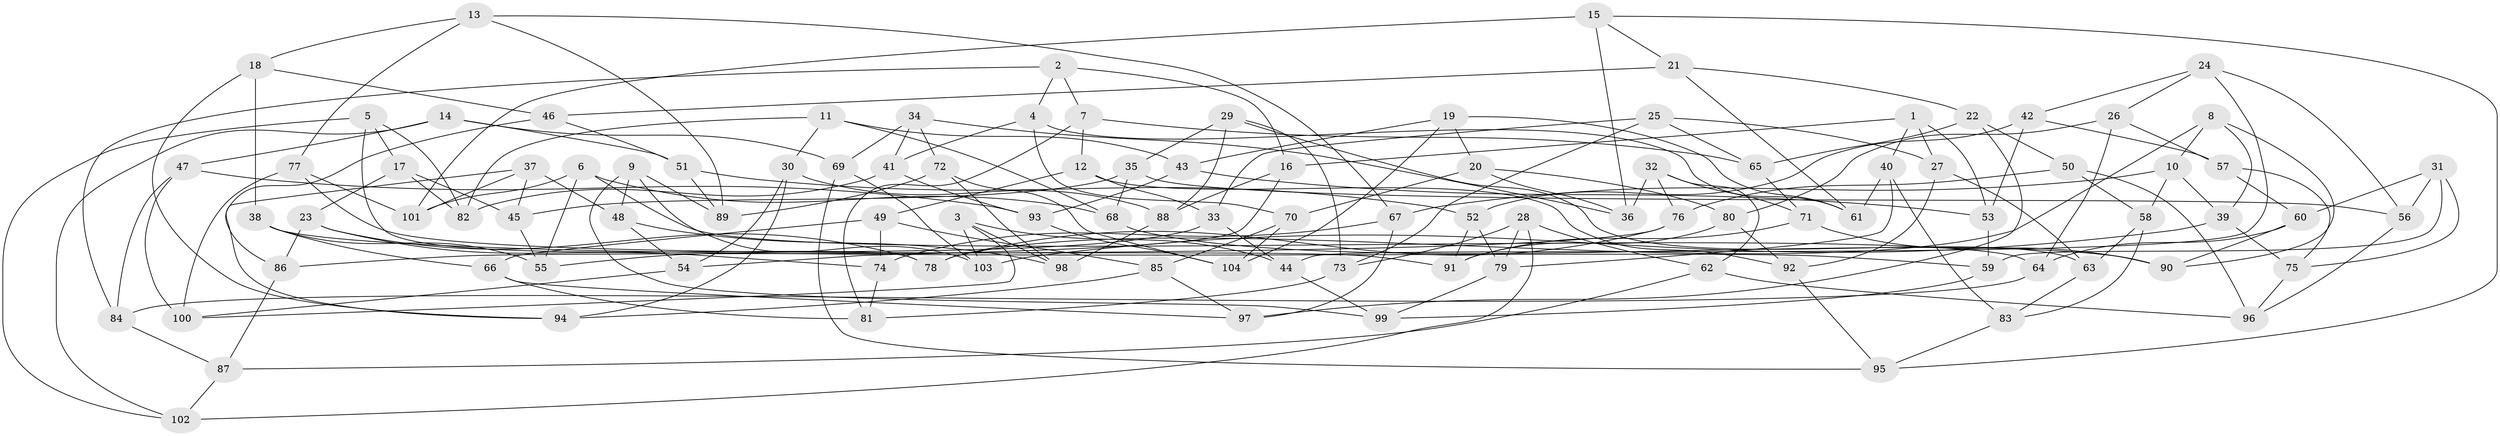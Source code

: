 // coarse degree distribution, {4: 0.3225806451612903, 6: 0.41935483870967744, 3: 0.04838709677419355, 5: 0.20967741935483872}
// Generated by graph-tools (version 1.1) at 2025/38/03/04/25 23:38:14]
// undirected, 104 vertices, 208 edges
graph export_dot {
  node [color=gray90,style=filled];
  1;
  2;
  3;
  4;
  5;
  6;
  7;
  8;
  9;
  10;
  11;
  12;
  13;
  14;
  15;
  16;
  17;
  18;
  19;
  20;
  21;
  22;
  23;
  24;
  25;
  26;
  27;
  28;
  29;
  30;
  31;
  32;
  33;
  34;
  35;
  36;
  37;
  38;
  39;
  40;
  41;
  42;
  43;
  44;
  45;
  46;
  47;
  48;
  49;
  50;
  51;
  52;
  53;
  54;
  55;
  56;
  57;
  58;
  59;
  60;
  61;
  62;
  63;
  64;
  65;
  66;
  67;
  68;
  69;
  70;
  71;
  72;
  73;
  74;
  75;
  76;
  77;
  78;
  79;
  80;
  81;
  82;
  83;
  84;
  85;
  86;
  87;
  88;
  89;
  90;
  91;
  92;
  93;
  94;
  95;
  96;
  97;
  98;
  99;
  100;
  101;
  102;
  103;
  104;
  1 -- 53;
  1 -- 16;
  1 -- 40;
  1 -- 27;
  2 -- 4;
  2 -- 16;
  2 -- 7;
  2 -- 84;
  3 -- 100;
  3 -- 44;
  3 -- 103;
  3 -- 98;
  4 -- 41;
  4 -- 61;
  4 -- 70;
  5 -- 17;
  5 -- 82;
  5 -- 78;
  5 -- 102;
  6 -- 101;
  6 -- 68;
  6 -- 55;
  6 -- 64;
  7 -- 12;
  7 -- 81;
  7 -- 65;
  8 -- 39;
  8 -- 90;
  8 -- 78;
  8 -- 10;
  9 -- 99;
  9 -- 103;
  9 -- 48;
  9 -- 89;
  10 -- 58;
  10 -- 67;
  10 -- 39;
  11 -- 68;
  11 -- 30;
  11 -- 82;
  11 -- 43;
  12 -- 49;
  12 -- 92;
  12 -- 33;
  13 -- 67;
  13 -- 77;
  13 -- 18;
  13 -- 89;
  14 -- 47;
  14 -- 51;
  14 -- 102;
  14 -- 69;
  15 -- 36;
  15 -- 21;
  15 -- 101;
  15 -- 95;
  16 -- 54;
  16 -- 88;
  17 -- 45;
  17 -- 23;
  17 -- 82;
  18 -- 46;
  18 -- 38;
  18 -- 94;
  19 -- 20;
  19 -- 43;
  19 -- 104;
  19 -- 61;
  20 -- 70;
  20 -- 36;
  20 -- 80;
  21 -- 46;
  21 -- 61;
  21 -- 22;
  22 -- 97;
  22 -- 65;
  22 -- 50;
  23 -- 78;
  23 -- 74;
  23 -- 86;
  24 -- 26;
  24 -- 56;
  24 -- 44;
  24 -- 42;
  25 -- 27;
  25 -- 65;
  25 -- 73;
  25 -- 33;
  26 -- 64;
  26 -- 57;
  26 -- 80;
  27 -- 63;
  27 -- 92;
  28 -- 73;
  28 -- 79;
  28 -- 102;
  28 -- 62;
  29 -- 88;
  29 -- 63;
  29 -- 35;
  29 -- 73;
  30 -- 94;
  30 -- 54;
  30 -- 88;
  31 -- 60;
  31 -- 59;
  31 -- 75;
  31 -- 56;
  32 -- 71;
  32 -- 76;
  32 -- 36;
  32 -- 62;
  33 -- 44;
  33 -- 55;
  34 -- 41;
  34 -- 72;
  34 -- 69;
  34 -- 36;
  35 -- 45;
  35 -- 68;
  35 -- 56;
  37 -- 101;
  37 -- 48;
  37 -- 94;
  37 -- 45;
  38 -- 55;
  38 -- 66;
  38 -- 59;
  39 -- 75;
  39 -- 103;
  40 -- 83;
  40 -- 79;
  40 -- 61;
  41 -- 82;
  41 -- 93;
  42 -- 53;
  42 -- 57;
  42 -- 52;
  43 -- 93;
  43 -- 53;
  44 -- 99;
  45 -- 55;
  46 -- 51;
  46 -- 86;
  47 -- 93;
  47 -- 100;
  47 -- 84;
  48 -- 98;
  48 -- 54;
  49 -- 66;
  49 -- 85;
  49 -- 74;
  50 -- 76;
  50 -- 58;
  50 -- 96;
  51 -- 52;
  51 -- 89;
  52 -- 91;
  52 -- 79;
  53 -- 59;
  54 -- 100;
  56 -- 96;
  57 -- 60;
  57 -- 75;
  58 -- 83;
  58 -- 63;
  59 -- 99;
  60 -- 64;
  60 -- 90;
  62 -- 96;
  62 -- 87;
  63 -- 83;
  64 -- 84;
  65 -- 71;
  66 -- 97;
  66 -- 81;
  67 -- 97;
  67 -- 74;
  68 -- 90;
  69 -- 95;
  69 -- 103;
  70 -- 85;
  70 -- 104;
  71 -- 91;
  71 -- 90;
  72 -- 104;
  72 -- 89;
  72 -- 98;
  73 -- 81;
  74 -- 81;
  75 -- 96;
  76 -- 86;
  76 -- 78;
  77 -- 91;
  77 -- 100;
  77 -- 101;
  79 -- 99;
  80 -- 92;
  80 -- 91;
  83 -- 95;
  84 -- 87;
  85 -- 94;
  85 -- 97;
  86 -- 87;
  87 -- 102;
  88 -- 98;
  92 -- 95;
  93 -- 104;
}
